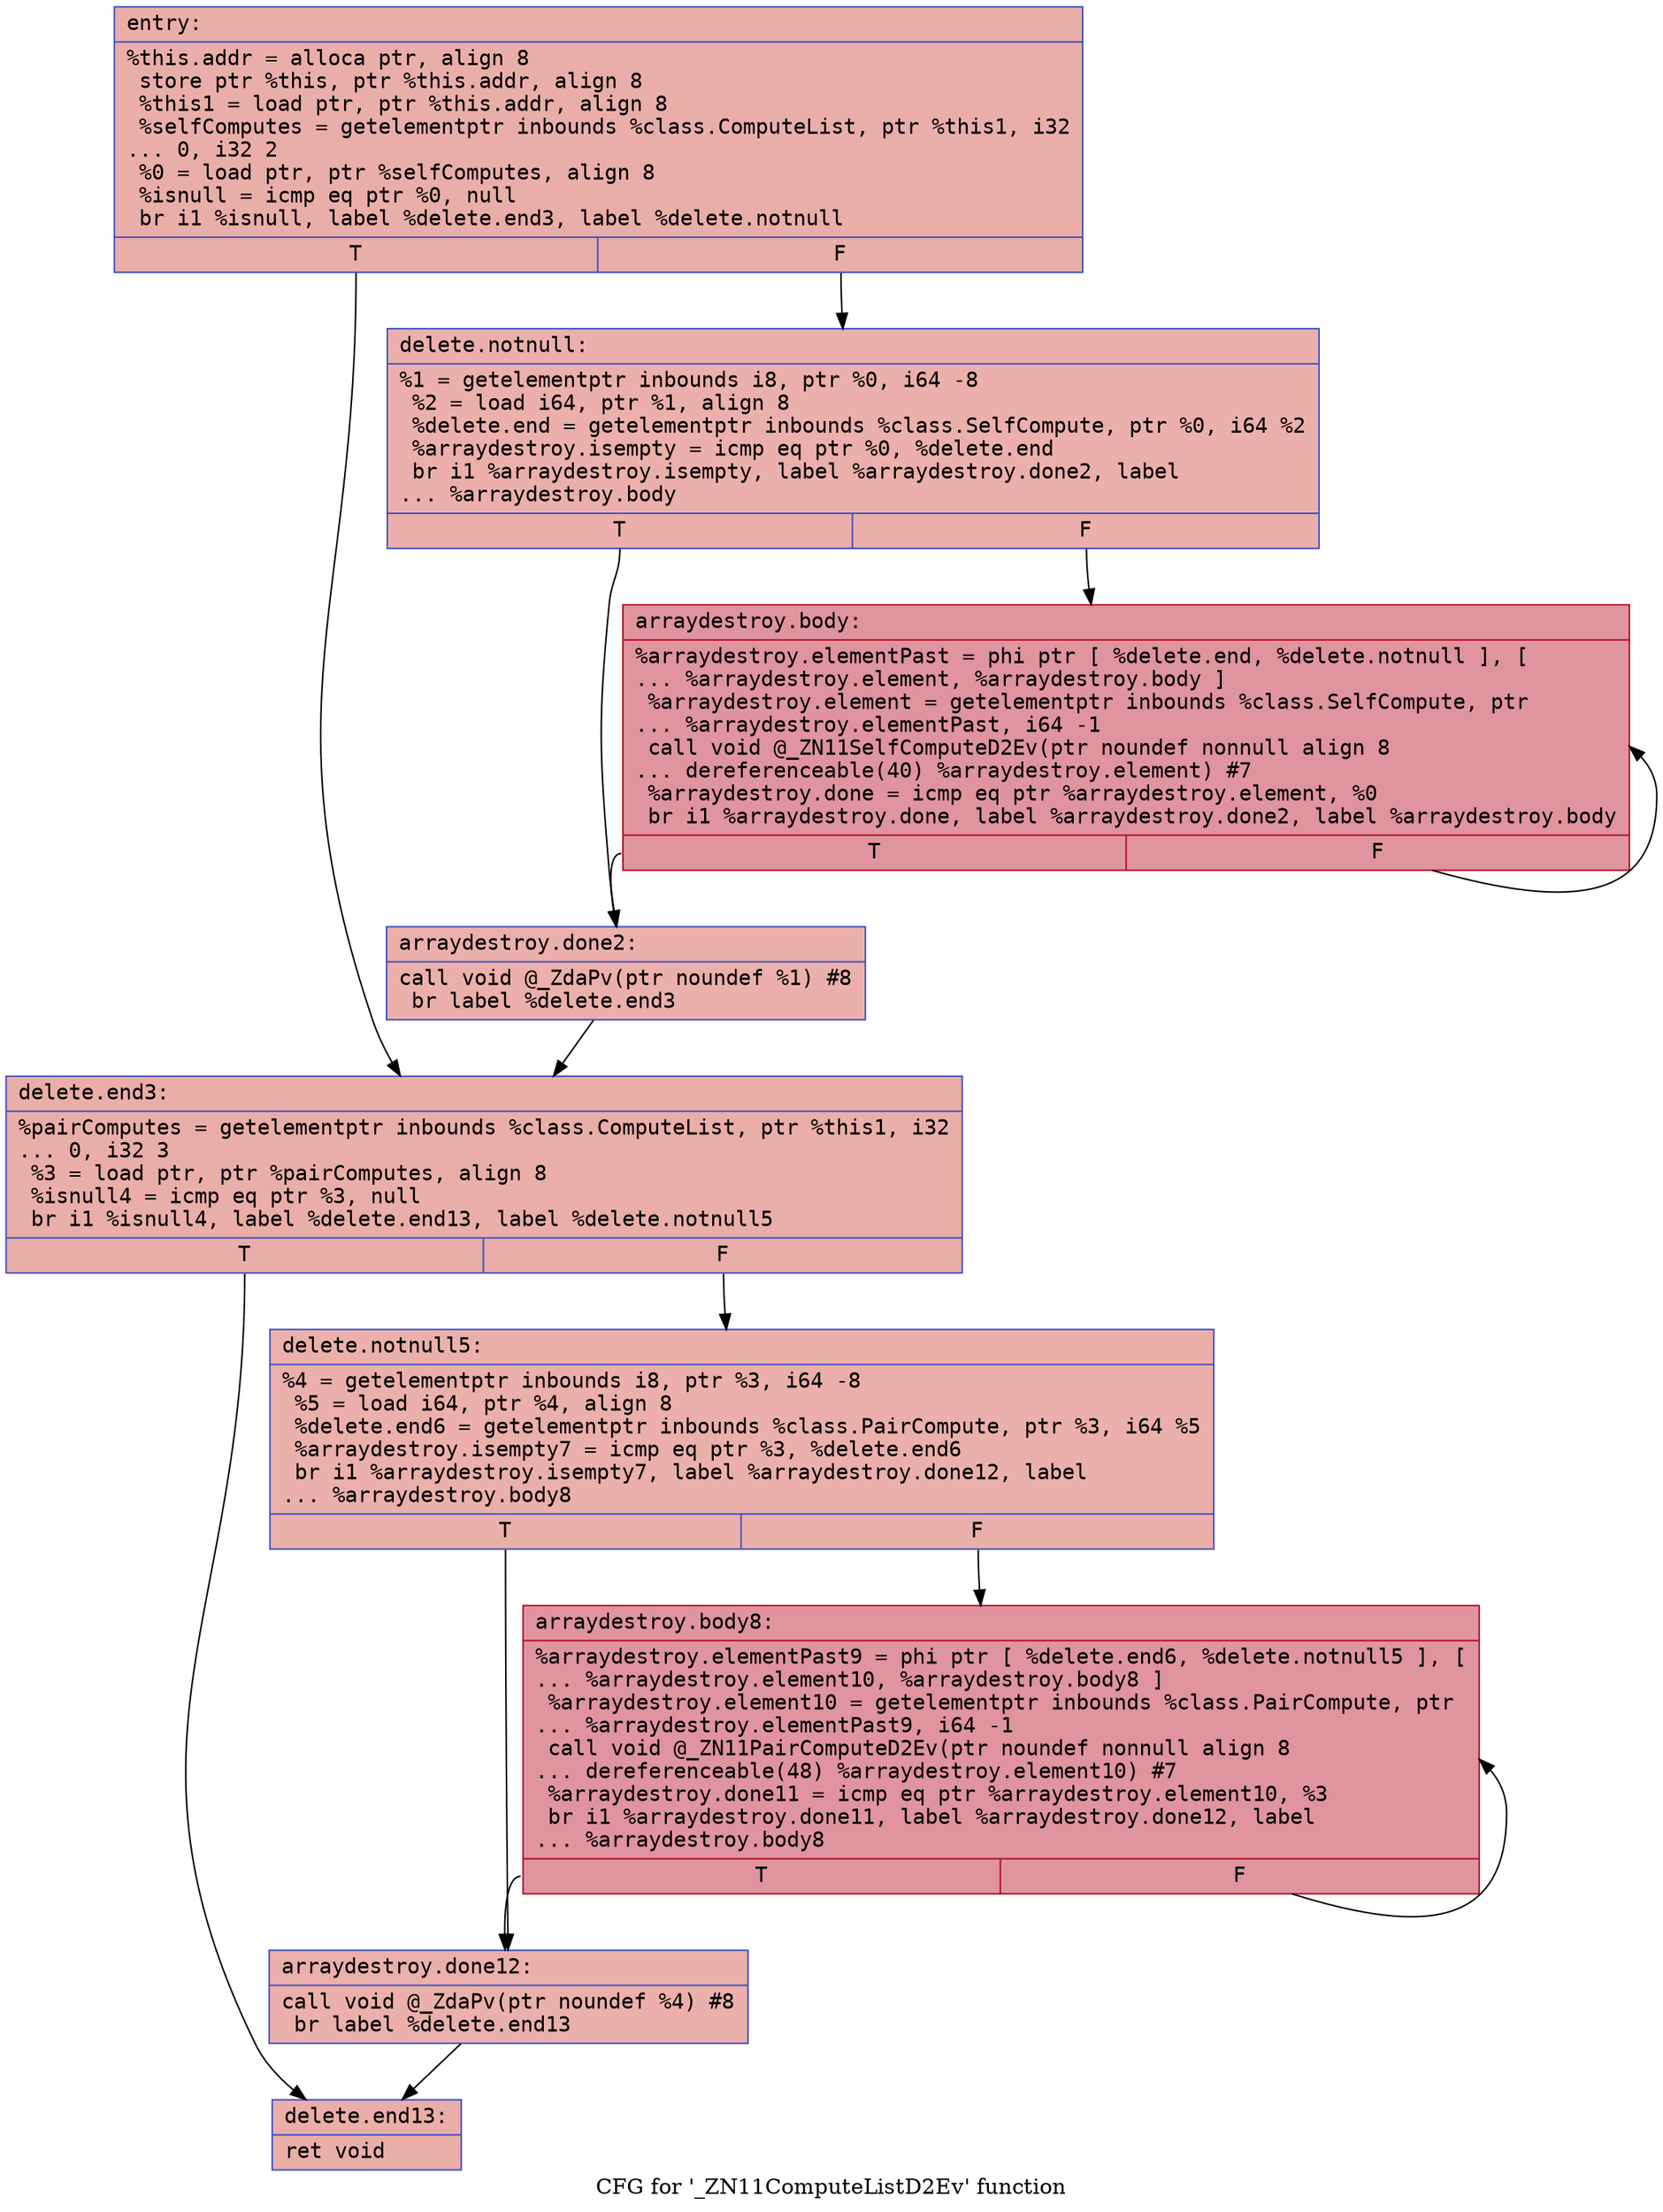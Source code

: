 digraph "CFG for '_ZN11ComputeListD2Ev' function" {
	label="CFG for '_ZN11ComputeListD2Ev' function";

	Node0x55695a5795a0 [shape=record,color="#3d50c3ff", style=filled, fillcolor="#d0473d70" fontname="Courier",label="{entry:\l|  %this.addr = alloca ptr, align 8\l  store ptr %this, ptr %this.addr, align 8\l  %this1 = load ptr, ptr %this.addr, align 8\l  %selfComputes = getelementptr inbounds %class.ComputeList, ptr %this1, i32\l... 0, i32 2\l  %0 = load ptr, ptr %selfComputes, align 8\l  %isnull = icmp eq ptr %0, null\l  br i1 %isnull, label %delete.end3, label %delete.notnull\l|{<s0>T|<s1>F}}"];
	Node0x55695a5795a0:s0 -> Node0x55695a579d40[tooltip="entry -> delete.end3\nProbability 37.50%" ];
	Node0x55695a5795a0:s1 -> Node0x55695a579dc0[tooltip="entry -> delete.notnull\nProbability 62.50%" ];
	Node0x55695a579dc0 [shape=record,color="#3d50c3ff", style=filled, fillcolor="#d24b4070" fontname="Courier",label="{delete.notnull:\l|  %1 = getelementptr inbounds i8, ptr %0, i64 -8\l  %2 = load i64, ptr %1, align 8\l  %delete.end = getelementptr inbounds %class.SelfCompute, ptr %0, i64 %2\l  %arraydestroy.isempty = icmp eq ptr %0, %delete.end\l  br i1 %arraydestroy.isempty, label %arraydestroy.done2, label\l... %arraydestroy.body\l|{<s0>T|<s1>F}}"];
	Node0x55695a579dc0:s0 -> Node0x55695a57a260[tooltip="delete.notnull -> arraydestroy.done2\nProbability 37.50%" ];
	Node0x55695a579dc0:s1 -> Node0x55695a57a2d0[tooltip="delete.notnull -> arraydestroy.body\nProbability 62.50%" ];
	Node0x55695a57a2d0 [shape=record,color="#b70d28ff", style=filled, fillcolor="#b70d2870" fontname="Courier",label="{arraydestroy.body:\l|  %arraydestroy.elementPast = phi ptr [ %delete.end, %delete.notnull ], [\l... %arraydestroy.element, %arraydestroy.body ]\l  %arraydestroy.element = getelementptr inbounds %class.SelfCompute, ptr\l... %arraydestroy.elementPast, i64 -1\l  call void @_ZN11SelfComputeD2Ev(ptr noundef nonnull align 8\l... dereferenceable(40) %arraydestroy.element) #7\l  %arraydestroy.done = icmp eq ptr %arraydestroy.element, %0\l  br i1 %arraydestroy.done, label %arraydestroy.done2, label %arraydestroy.body\l|{<s0>T|<s1>F}}"];
	Node0x55695a57a2d0:s0 -> Node0x55695a57a260[tooltip="arraydestroy.body -> arraydestroy.done2\nProbability 3.12%" ];
	Node0x55695a57a2d0:s1 -> Node0x55695a57a2d0[tooltip="arraydestroy.body -> arraydestroy.body\nProbability 96.88%" ];
	Node0x55695a57a260 [shape=record,color="#3d50c3ff", style=filled, fillcolor="#d24b4070" fontname="Courier",label="{arraydestroy.done2:\l|  call void @_ZdaPv(ptr noundef %1) #8\l  br label %delete.end3\l}"];
	Node0x55695a57a260 -> Node0x55695a579d40[tooltip="arraydestroy.done2 -> delete.end3\nProbability 100.00%" ];
	Node0x55695a579d40 [shape=record,color="#3d50c3ff", style=filled, fillcolor="#d0473d70" fontname="Courier",label="{delete.end3:\l|  %pairComputes = getelementptr inbounds %class.ComputeList, ptr %this1, i32\l... 0, i32 3\l  %3 = load ptr, ptr %pairComputes, align 8\l  %isnull4 = icmp eq ptr %3, null\l  br i1 %isnull4, label %delete.end13, label %delete.notnull5\l|{<s0>T|<s1>F}}"];
	Node0x55695a579d40:s0 -> Node0x55695a57b000[tooltip="delete.end3 -> delete.end13\nProbability 37.50%" ];
	Node0x55695a579d40:s1 -> Node0x55695a57b050[tooltip="delete.end3 -> delete.notnull5\nProbability 62.50%" ];
	Node0x55695a57b050 [shape=record,color="#3d50c3ff", style=filled, fillcolor="#d24b4070" fontname="Courier",label="{delete.notnull5:\l|  %4 = getelementptr inbounds i8, ptr %3, i64 -8\l  %5 = load i64, ptr %4, align 8\l  %delete.end6 = getelementptr inbounds %class.PairCompute, ptr %3, i64 %5\l  %arraydestroy.isempty7 = icmp eq ptr %3, %delete.end6\l  br i1 %arraydestroy.isempty7, label %arraydestroy.done12, label\l... %arraydestroy.body8\l|{<s0>T|<s1>F}}"];
	Node0x55695a57b050:s0 -> Node0x55695a57b4c0[tooltip="delete.notnull5 -> arraydestroy.done12\nProbability 37.50%" ];
	Node0x55695a57b050:s1 -> Node0x55695a57b530[tooltip="delete.notnull5 -> arraydestroy.body8\nProbability 62.50%" ];
	Node0x55695a57b530 [shape=record,color="#b70d28ff", style=filled, fillcolor="#b70d2870" fontname="Courier",label="{arraydestroy.body8:\l|  %arraydestroy.elementPast9 = phi ptr [ %delete.end6, %delete.notnull5 ], [\l... %arraydestroy.element10, %arraydestroy.body8 ]\l  %arraydestroy.element10 = getelementptr inbounds %class.PairCompute, ptr\l... %arraydestroy.elementPast9, i64 -1\l  call void @_ZN11PairComputeD2Ev(ptr noundef nonnull align 8\l... dereferenceable(48) %arraydestroy.element10) #7\l  %arraydestroy.done11 = icmp eq ptr %arraydestroy.element10, %3\l  br i1 %arraydestroy.done11, label %arraydestroy.done12, label\l... %arraydestroy.body8\l|{<s0>T|<s1>F}}"];
	Node0x55695a57b530:s0 -> Node0x55695a57b4c0[tooltip="arraydestroy.body8 -> arraydestroy.done12\nProbability 3.12%" ];
	Node0x55695a57b530:s1 -> Node0x55695a57b530[tooltip="arraydestroy.body8 -> arraydestroy.body8\nProbability 96.88%" ];
	Node0x55695a57b4c0 [shape=record,color="#3d50c3ff", style=filled, fillcolor="#d24b4070" fontname="Courier",label="{arraydestroy.done12:\l|  call void @_ZdaPv(ptr noundef %4) #8\l  br label %delete.end13\l}"];
	Node0x55695a57b4c0 -> Node0x55695a57b000[tooltip="arraydestroy.done12 -> delete.end13\nProbability 100.00%" ];
	Node0x55695a57b000 [shape=record,color="#3d50c3ff", style=filled, fillcolor="#d0473d70" fontname="Courier",label="{delete.end13:\l|  ret void\l}"];
}
